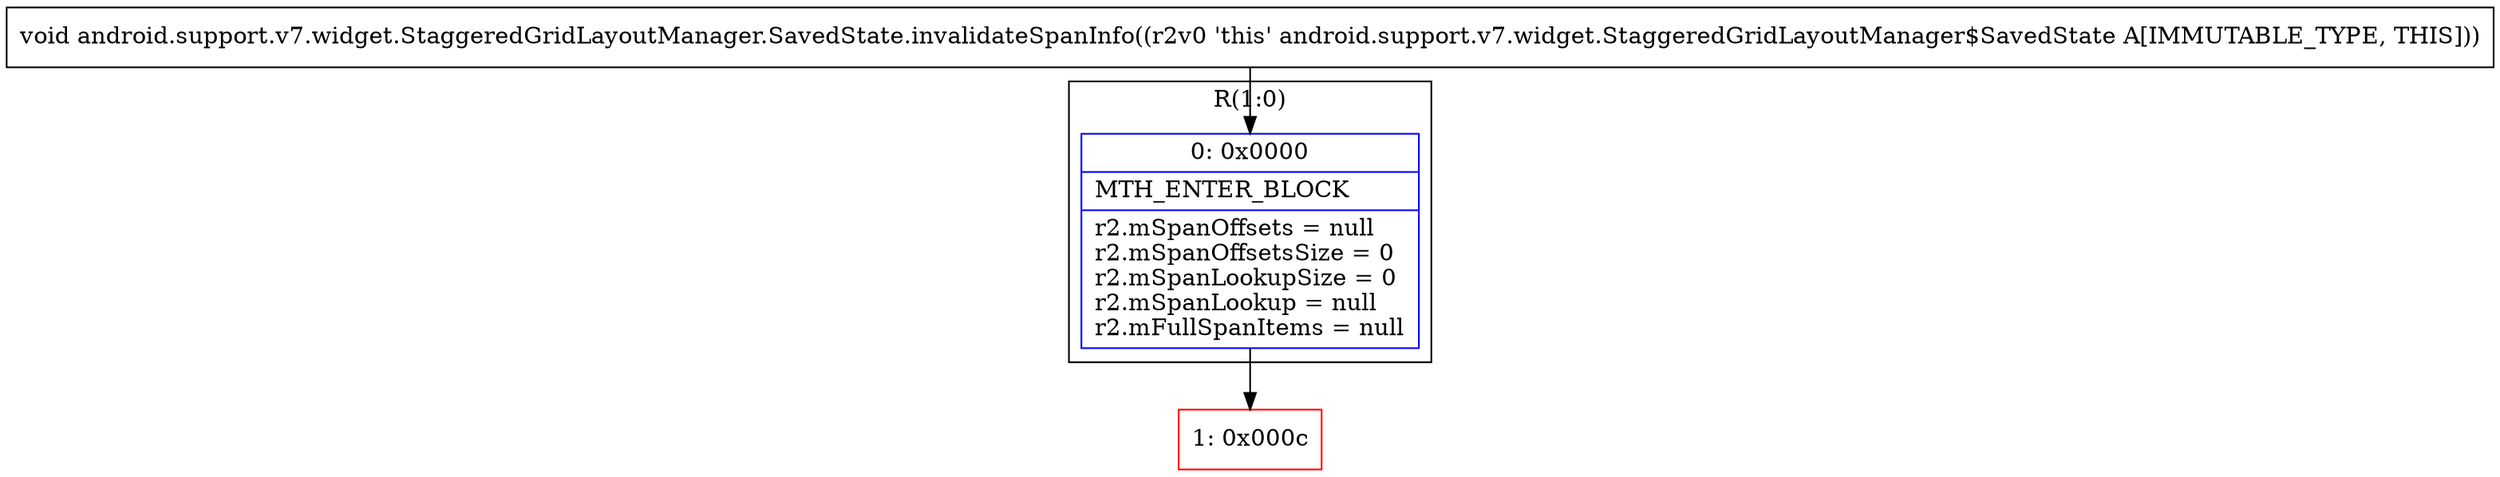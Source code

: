digraph "CFG forandroid.support.v7.widget.StaggeredGridLayoutManager.SavedState.invalidateSpanInfo()V" {
subgraph cluster_Region_1788337415 {
label = "R(1:0)";
node [shape=record,color=blue];
Node_0 [shape=record,label="{0\:\ 0x0000|MTH_ENTER_BLOCK\l|r2.mSpanOffsets = null\lr2.mSpanOffsetsSize = 0\lr2.mSpanLookupSize = 0\lr2.mSpanLookup = null\lr2.mFullSpanItems = null\l}"];
}
Node_1 [shape=record,color=red,label="{1\:\ 0x000c}"];
MethodNode[shape=record,label="{void android.support.v7.widget.StaggeredGridLayoutManager.SavedState.invalidateSpanInfo((r2v0 'this' android.support.v7.widget.StaggeredGridLayoutManager$SavedState A[IMMUTABLE_TYPE, THIS])) }"];
MethodNode -> Node_0;
Node_0 -> Node_1;
}

